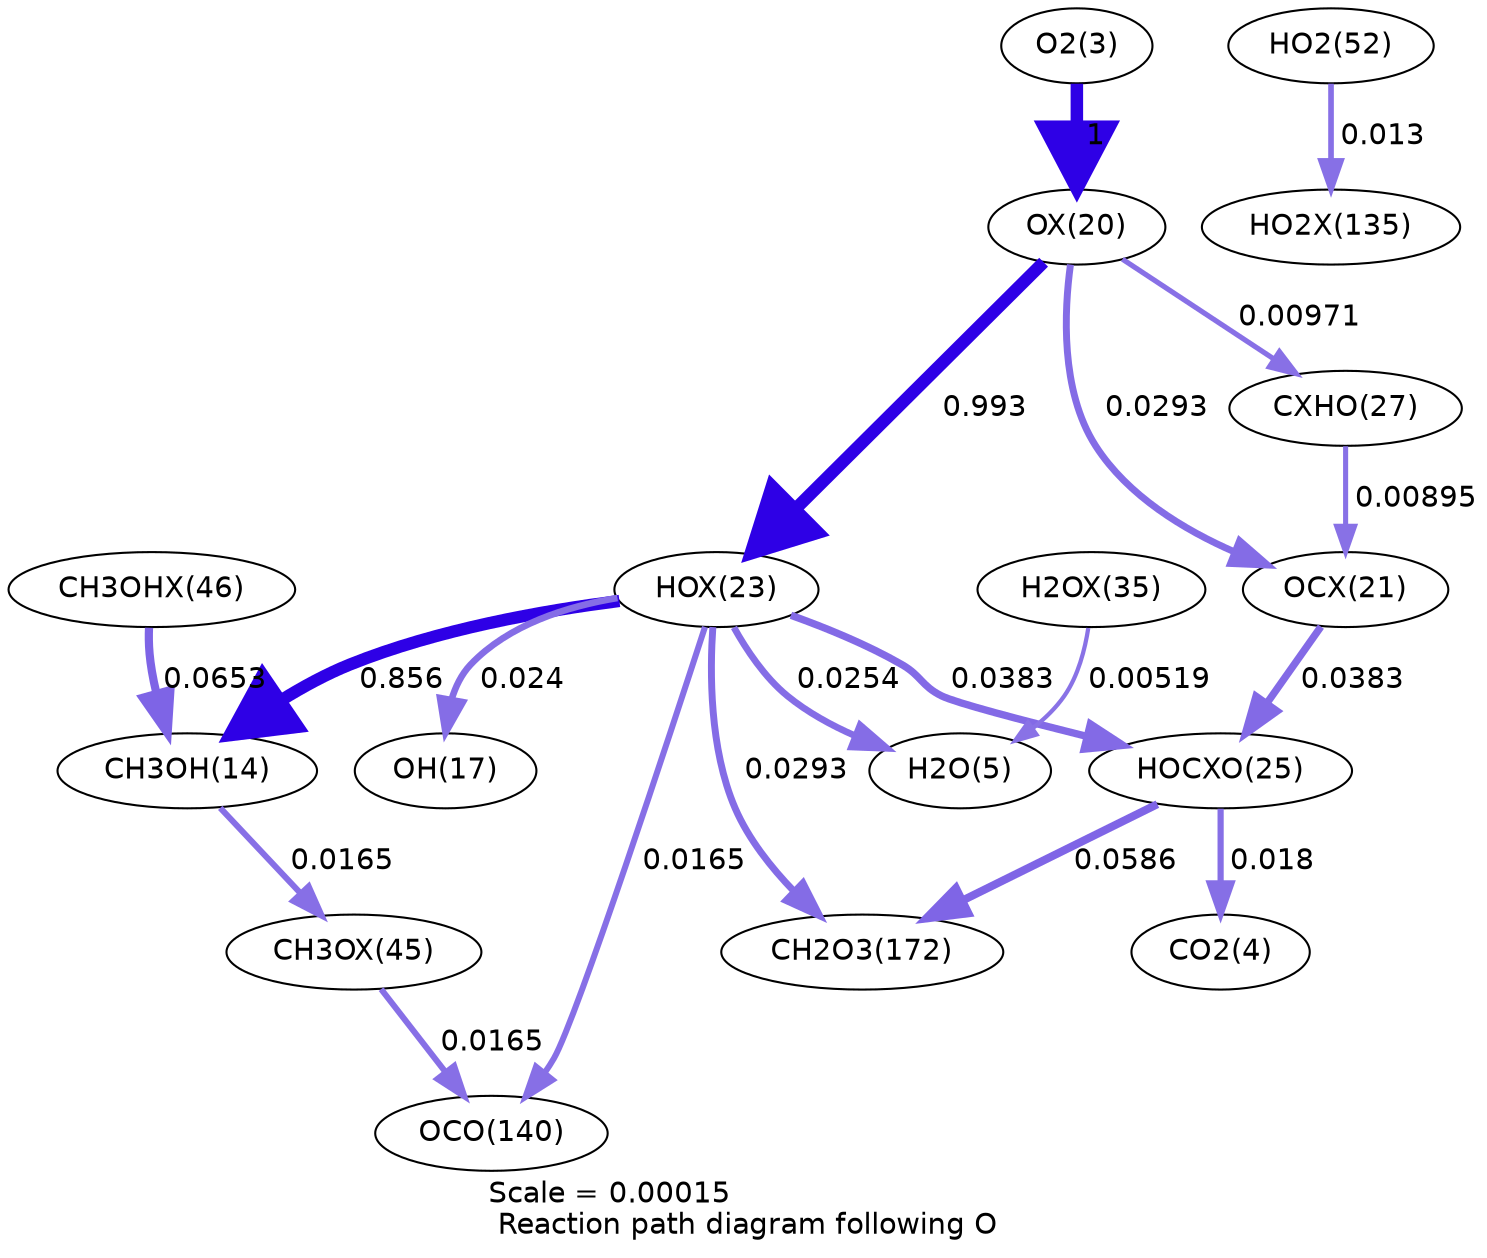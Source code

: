 digraph reaction_paths {
center=1;
s5 -> s33[fontname="Helvetica", penwidth=6, arrowsize=3, color="0.7, 1.5, 0.9"
, label=" 1"];
s33 -> s36[fontname="Helvetica", penwidth=5.99, arrowsize=3, color="0.7, 1.49, 0.9"
, label=" 0.993"];
s33 -> s40[fontname="Helvetica", penwidth=2.5, arrowsize=1.25, color="0.7, 0.51, 0.9"
, label=" 0.00971"];
s33 -> s34[fontname="Helvetica", penwidth=3.33, arrowsize=1.67, color="0.7, 0.529, 0.9"
, label=" 0.0293"];
s36 -> s16[fontname="Helvetica", penwidth=5.88, arrowsize=2.94, color="0.7, 1.36, 0.9"
, label=" 0.856"];
s36 -> s19[fontname="Helvetica", penwidth=3.18, arrowsize=1.59, color="0.7, 0.524, 0.9"
, label=" 0.024"];
s36 -> s7[fontname="Helvetica", penwidth=3.23, arrowsize=1.61, color="0.7, 0.525, 0.9"
, label=" 0.0254"];
s36 -> s25[fontname="Helvetica", penwidth=2.9, arrowsize=1.45, color="0.7, 0.517, 0.9"
, label=" 0.0165"];
s36 -> s38[fontname="Helvetica", penwidth=3.54, arrowsize=1.77, color="0.7, 0.538, 0.9"
, label=" 0.0383"];
s36 -> s30[fontname="Helvetica", penwidth=3.33, arrowsize=1.67, color="0.7, 0.529, 0.9"
, label=" 0.0293"];
s50 -> s16[fontname="Helvetica", penwidth=3.94, arrowsize=1.97, color="0.7, 0.565, 0.9"
, label=" 0.0653"];
s16 -> s49[fontname="Helvetica", penwidth=2.9, arrowsize=1.45, color="0.7, 0.516, 0.9"
, label=" 0.0165"];
s43 -> s7[fontname="Helvetica", penwidth=2.03, arrowsize=1.01, color="0.7, 0.505, 0.9"
, label=" 0.00519"];
s49 -> s25[fontname="Helvetica", penwidth=2.9, arrowsize=1.45, color="0.7, 0.517, 0.9"
, label=" 0.0165"];
s21 -> s52[fontname="Helvetica", penwidth=2.72, arrowsize=1.36, color="0.7, 0.513, 0.9"
, label=" 0.013"];
s40 -> s34[fontname="Helvetica", penwidth=2.44, arrowsize=1.22, color="0.7, 0.509, 0.9"
, label=" 0.00895"];
s34 -> s38[fontname="Helvetica", penwidth=3.54, arrowsize=1.77, color="0.7, 0.538, 0.9"
, label=" 0.0383"];
s38 -> s6[fontname="Helvetica", penwidth=2.97, arrowsize=1.48, color="0.7, 0.518, 0.9"
, label=" 0.018"];
s38 -> s30[fontname="Helvetica", penwidth=3.86, arrowsize=1.93, color="0.7, 0.559, 0.9"
, label=" 0.0586"];
s5 [ fontname="Helvetica", label="O2(3)"];
s6 [ fontname="Helvetica", label="CO2(4)"];
s7 [ fontname="Helvetica", label="H2O(5)"];
s16 [ fontname="Helvetica", label="CH3OH(14)"];
s19 [ fontname="Helvetica", label="OH(17)"];
s21 [ fontname="Helvetica", label="HO2(52)"];
s25 [ fontname="Helvetica", label="OCO(140)"];
s30 [ fontname="Helvetica", label="CH2O3(172)"];
s33 [ fontname="Helvetica", label="OX(20)"];
s34 [ fontname="Helvetica", label="OCX(21)"];
s36 [ fontname="Helvetica", label="HOX(23)"];
s38 [ fontname="Helvetica", label="HOCXO(25)"];
s40 [ fontname="Helvetica", label="CXHO(27)"];
s43 [ fontname="Helvetica", label="H2OX(35)"];
s49 [ fontname="Helvetica", label="CH3OX(45)"];
s50 [ fontname="Helvetica", label="CH3OHX(46)"];
s52 [ fontname="Helvetica", label="HO2X(135)"];
 label = "Scale = 0.00015\l Reaction path diagram following O";
 fontname = "Helvetica";
}
